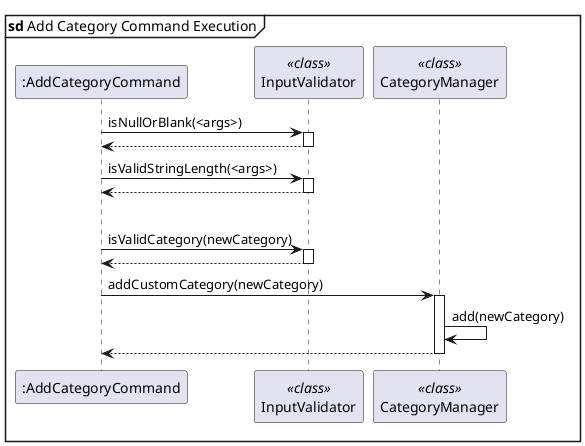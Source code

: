 @startuml add_category

mainframe **sd** Add Category Command Execution

participant ":AddCategoryCommand" as command
participant "InputValidator" as Validator <<class>>
participant "CategoryManager" as manager <<class>>

command -> Validator : isNullOrBlank(<args>)
activate Validator

Validator --> command :
deactivate Validator

command -> Validator : isValidStringLength(<args>)
activate Validator

Validator --> command :
deactivate Validator
|||
command -> Validator : isValidCategory(newCategory)
activate Validator

Validator --> command :
deactivate Validator

command -> manager : addCustomCategory(newCategory)
activate manager
manager -> manager : add(newCategory)

manager --> command:
deactivate manager





@enduml
